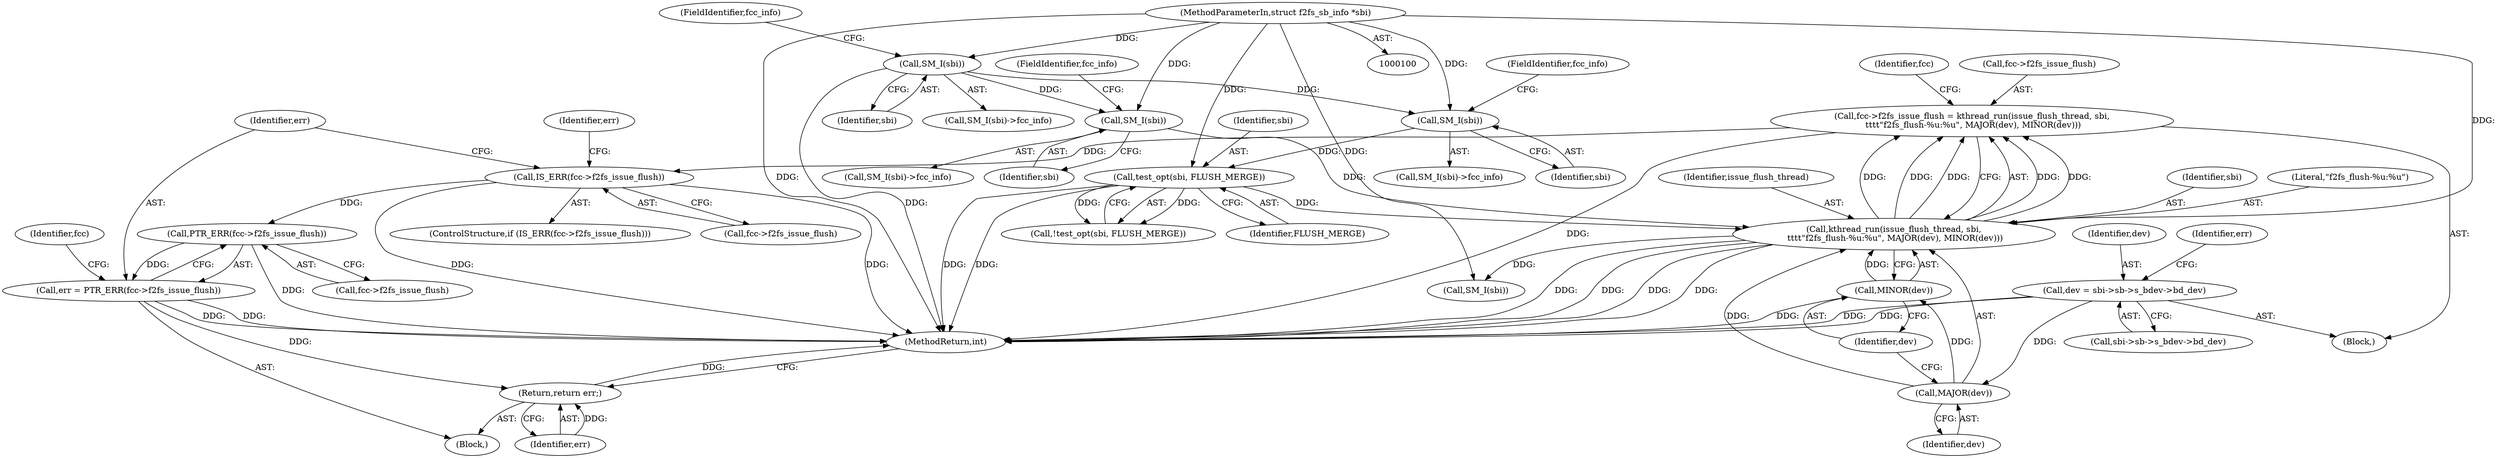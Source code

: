digraph "0_linux_d4fdf8ba0e5808ba9ad6b44337783bd9935e0982_0@API" {
"1000179" [label="(Call,fcc->f2fs_issue_flush = kthread_run(issue_flush_thread, sbi,\n \t\t\t\t\"f2fs_flush-%u:%u\", MAJOR(dev), MINOR(dev)))"];
"1000183" [label="(Call,kthread_run(issue_flush_thread, sbi,\n \t\t\t\t\"f2fs_flush-%u:%u\", MAJOR(dev), MINOR(dev)))"];
"1000127" [label="(Call,SM_I(sbi))"];
"1000120" [label="(Call,SM_I(sbi))"];
"1000101" [label="(MethodParameterIn,struct f2fs_sb_info *sbi)"];
"1000173" [label="(Call,test_opt(sbi, FLUSH_MERGE))"];
"1000167" [label="(Call,SM_I(sbi))"];
"1000187" [label="(Call,MAJOR(dev))"];
"1000104" [label="(Call,dev = sbi->sb->s_bdev->bd_dev)"];
"1000189" [label="(Call,MINOR(dev))"];
"1000192" [label="(Call,IS_ERR(fcc->f2fs_issue_flush))"];
"1000199" [label="(Call,PTR_ERR(fcc->f2fs_issue_flush))"];
"1000197" [label="(Call,err = PTR_ERR(fcc->f2fs_issue_flush))"];
"1000211" [label="(Return,return err;)"];
"1000168" [label="(Identifier,sbi)"];
"1000128" [label="(Identifier,sbi)"];
"1000189" [label="(Call,MINOR(dev))"];
"1000101" [label="(MethodParameterIn,struct f2fs_sb_info *sbi)"];
"1000190" [label="(Identifier,dev)"];
"1000185" [label="(Identifier,sbi)"];
"1000175" [label="(Identifier,FLUSH_MERGE)"];
"1000193" [label="(Call,fcc->f2fs_issue_flush)"];
"1000119" [label="(Call,SM_I(sbi)->fcc_info)"];
"1000196" [label="(Block,)"];
"1000122" [label="(FieldIdentifier,fcc_info)"];
"1000169" [label="(FieldIdentifier,fcc_info)"];
"1000179" [label="(Call,fcc->f2fs_issue_flush = kthread_run(issue_flush_thread, sbi,\n \t\t\t\t\"f2fs_flush-%u:%u\", MAJOR(dev), MINOR(dev)))"];
"1000211" [label="(Return,return err;)"];
"1000120" [label="(Call,SM_I(sbi))"];
"1000174" [label="(Identifier,sbi)"];
"1000166" [label="(Call,SM_I(sbi)->fcc_info)"];
"1000192" [label="(Call,IS_ERR(fcc->f2fs_issue_flush))"];
"1000187" [label="(Call,MAJOR(dev))"];
"1000200" [label="(Call,fcc->f2fs_issue_flush)"];
"1000180" [label="(Call,fcc->f2fs_issue_flush)"];
"1000186" [label="(Literal,\"f2fs_flush-%u:%u\")"];
"1000104" [label="(Call,dev = sbi->sb->s_bdev->bd_dev)"];
"1000204" [label="(Identifier,fcc)"];
"1000116" [label="(Identifier,err)"];
"1000173" [label="(Call,test_opt(sbi, FLUSH_MERGE))"];
"1000127" [label="(Call,SM_I(sbi))"];
"1000212" [label="(Identifier,err)"];
"1000207" [label="(Call,SM_I(sbi))"];
"1000215" [label="(MethodReturn,int)"];
"1000199" [label="(Call,PTR_ERR(fcc->f2fs_issue_flush))"];
"1000198" [label="(Identifier,err)"];
"1000121" [label="(Identifier,sbi)"];
"1000106" [label="(Call,sbi->sb->s_bdev->bd_dev)"];
"1000194" [label="(Identifier,fcc)"];
"1000105" [label="(Identifier,dev)"];
"1000184" [label="(Identifier,issue_flush_thread)"];
"1000191" [label="(ControlStructure,if (IS_ERR(fcc->f2fs_issue_flush)))"];
"1000126" [label="(Call,SM_I(sbi)->fcc_info)"];
"1000183" [label="(Call,kthread_run(issue_flush_thread, sbi,\n \t\t\t\t\"f2fs_flush-%u:%u\", MAJOR(dev), MINOR(dev)))"];
"1000129" [label="(FieldIdentifier,fcc_info)"];
"1000102" [label="(Block,)"];
"1000167" [label="(Call,SM_I(sbi))"];
"1000214" [label="(Identifier,err)"];
"1000188" [label="(Identifier,dev)"];
"1000197" [label="(Call,err = PTR_ERR(fcc->f2fs_issue_flush))"];
"1000172" [label="(Call,!test_opt(sbi, FLUSH_MERGE))"];
"1000179" -> "1000102"  [label="AST: "];
"1000179" -> "1000183"  [label="CFG: "];
"1000180" -> "1000179"  [label="AST: "];
"1000183" -> "1000179"  [label="AST: "];
"1000194" -> "1000179"  [label="CFG: "];
"1000179" -> "1000215"  [label="DDG: "];
"1000183" -> "1000179"  [label="DDG: "];
"1000183" -> "1000179"  [label="DDG: "];
"1000183" -> "1000179"  [label="DDG: "];
"1000183" -> "1000179"  [label="DDG: "];
"1000183" -> "1000179"  [label="DDG: "];
"1000179" -> "1000192"  [label="DDG: "];
"1000183" -> "1000189"  [label="CFG: "];
"1000184" -> "1000183"  [label="AST: "];
"1000185" -> "1000183"  [label="AST: "];
"1000186" -> "1000183"  [label="AST: "];
"1000187" -> "1000183"  [label="AST: "];
"1000189" -> "1000183"  [label="AST: "];
"1000183" -> "1000215"  [label="DDG: "];
"1000183" -> "1000215"  [label="DDG: "];
"1000183" -> "1000215"  [label="DDG: "];
"1000183" -> "1000215"  [label="DDG: "];
"1000127" -> "1000183"  [label="DDG: "];
"1000173" -> "1000183"  [label="DDG: "];
"1000101" -> "1000183"  [label="DDG: "];
"1000187" -> "1000183"  [label="DDG: "];
"1000189" -> "1000183"  [label="DDG: "];
"1000183" -> "1000207"  [label="DDG: "];
"1000127" -> "1000126"  [label="AST: "];
"1000127" -> "1000128"  [label="CFG: "];
"1000128" -> "1000127"  [label="AST: "];
"1000129" -> "1000127"  [label="CFG: "];
"1000120" -> "1000127"  [label="DDG: "];
"1000101" -> "1000127"  [label="DDG: "];
"1000120" -> "1000119"  [label="AST: "];
"1000120" -> "1000121"  [label="CFG: "];
"1000121" -> "1000120"  [label="AST: "];
"1000122" -> "1000120"  [label="CFG: "];
"1000120" -> "1000215"  [label="DDG: "];
"1000101" -> "1000120"  [label="DDG: "];
"1000120" -> "1000167"  [label="DDG: "];
"1000101" -> "1000100"  [label="AST: "];
"1000101" -> "1000215"  [label="DDG: "];
"1000101" -> "1000167"  [label="DDG: "];
"1000101" -> "1000173"  [label="DDG: "];
"1000101" -> "1000207"  [label="DDG: "];
"1000173" -> "1000172"  [label="AST: "];
"1000173" -> "1000175"  [label="CFG: "];
"1000174" -> "1000173"  [label="AST: "];
"1000175" -> "1000173"  [label="AST: "];
"1000172" -> "1000173"  [label="CFG: "];
"1000173" -> "1000215"  [label="DDG: "];
"1000173" -> "1000215"  [label="DDG: "];
"1000173" -> "1000172"  [label="DDG: "];
"1000173" -> "1000172"  [label="DDG: "];
"1000167" -> "1000173"  [label="DDG: "];
"1000167" -> "1000166"  [label="AST: "];
"1000167" -> "1000168"  [label="CFG: "];
"1000168" -> "1000167"  [label="AST: "];
"1000169" -> "1000167"  [label="CFG: "];
"1000187" -> "1000188"  [label="CFG: "];
"1000188" -> "1000187"  [label="AST: "];
"1000190" -> "1000187"  [label="CFG: "];
"1000104" -> "1000187"  [label="DDG: "];
"1000187" -> "1000189"  [label="DDG: "];
"1000104" -> "1000102"  [label="AST: "];
"1000104" -> "1000106"  [label="CFG: "];
"1000105" -> "1000104"  [label="AST: "];
"1000106" -> "1000104"  [label="AST: "];
"1000116" -> "1000104"  [label="CFG: "];
"1000104" -> "1000215"  [label="DDG: "];
"1000104" -> "1000215"  [label="DDG: "];
"1000189" -> "1000190"  [label="CFG: "];
"1000190" -> "1000189"  [label="AST: "];
"1000189" -> "1000215"  [label="DDG: "];
"1000192" -> "1000191"  [label="AST: "];
"1000192" -> "1000193"  [label="CFG: "];
"1000193" -> "1000192"  [label="AST: "];
"1000198" -> "1000192"  [label="CFG: "];
"1000214" -> "1000192"  [label="CFG: "];
"1000192" -> "1000215"  [label="DDG: "];
"1000192" -> "1000215"  [label="DDG: "];
"1000192" -> "1000199"  [label="DDG: "];
"1000199" -> "1000197"  [label="AST: "];
"1000199" -> "1000200"  [label="CFG: "];
"1000200" -> "1000199"  [label="AST: "];
"1000197" -> "1000199"  [label="CFG: "];
"1000199" -> "1000215"  [label="DDG: "];
"1000199" -> "1000197"  [label="DDG: "];
"1000197" -> "1000196"  [label="AST: "];
"1000198" -> "1000197"  [label="AST: "];
"1000204" -> "1000197"  [label="CFG: "];
"1000197" -> "1000215"  [label="DDG: "];
"1000197" -> "1000215"  [label="DDG: "];
"1000197" -> "1000211"  [label="DDG: "];
"1000211" -> "1000196"  [label="AST: "];
"1000211" -> "1000212"  [label="CFG: "];
"1000212" -> "1000211"  [label="AST: "];
"1000215" -> "1000211"  [label="CFG: "];
"1000211" -> "1000215"  [label="DDG: "];
"1000212" -> "1000211"  [label="DDG: "];
}
